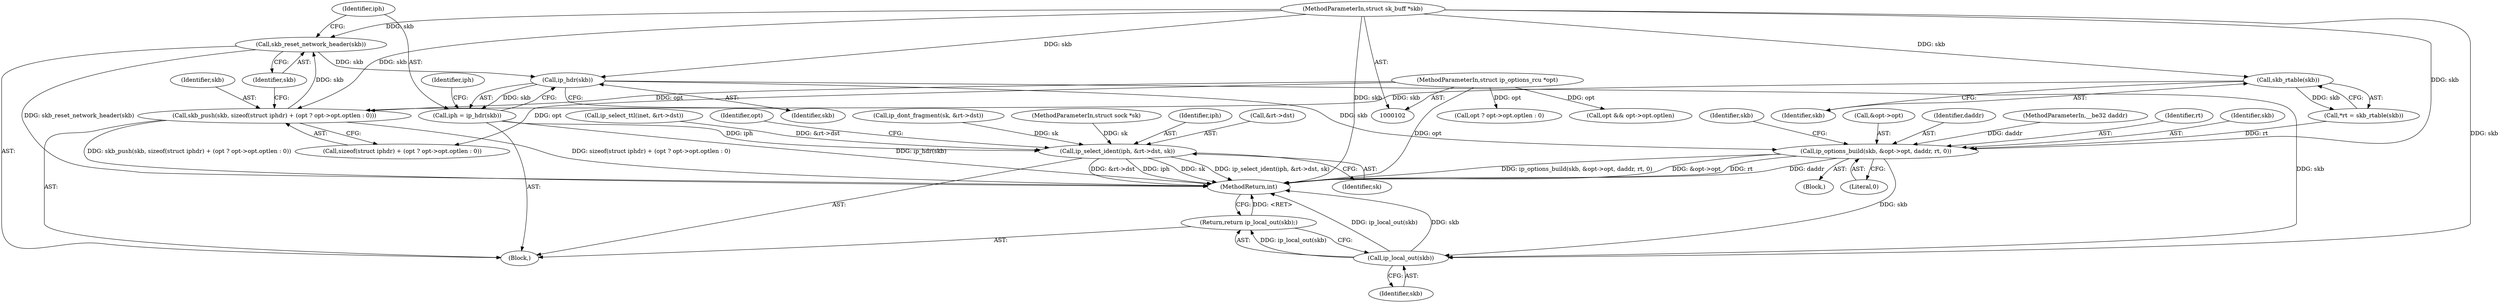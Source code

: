 digraph "0_linux_f6d8bd051c391c1c0458a30b2a7abcd939329259_21@pointer" {
"1000133" [label="(Call,skb_reset_network_header(skb))"];
"1000120" [label="(Call,skb_push(skb, sizeof(struct iphdr) + (opt ? opt->opt.optlen : 0)))"];
"1000117" [label="(Call,skb_rtable(skb))"];
"1000103" [label="(MethodParameterIn,struct sk_buff *skb)"];
"1000107" [label="(MethodParameterIn,struct ip_options_rcu *opt)"];
"1000137" [label="(Call,ip_hdr(skb))"];
"1000135" [label="(Call,iph = ip_hdr(skb))"];
"1000206" [label="(Call,ip_select_ident(iph, &rt->dst, sk))"];
"1000233" [label="(Call,ip_options_build(skb, &opt->opt, daddr, rt, 0))"];
"1000257" [label="(Call,ip_local_out(skb))"];
"1000256" [label="(Return,return ip_local_out(skb);)"];
"1000157" [label="(Call,ip_dont_fragment(sk, &rt->dst))"];
"1000244" [label="(Identifier,skb)"];
"1000259" [label="(MethodReturn,int)"];
"1000141" [label="(Identifier,iph)"];
"1000117" [label="(Call,skb_rtable(skb))"];
"1000138" [label="(Identifier,skb)"];
"1000103" [label="(MethodParameterIn,struct sk_buff *skb)"];
"1000108" [label="(Block,)"];
"1000115" [label="(Call,*rt = skb_rtable(skb))"];
"1000235" [label="(Call,&opt->opt)"];
"1000118" [label="(Identifier,skb)"];
"1000136" [label="(Identifier,iph)"];
"1000135" [label="(Call,iph = ip_hdr(skb))"];
"1000258" [label="(Identifier,skb)"];
"1000206" [label="(Call,ip_select_ident(iph, &rt->dst, sk))"];
"1000233" [label="(Call,ip_options_build(skb, &opt->opt, daddr, rt, 0))"];
"1000257" [label="(Call,ip_local_out(skb))"];
"1000239" [label="(Identifier,daddr)"];
"1000106" [label="(MethodParameterIn,__be32 daddr)"];
"1000240" [label="(Identifier,rt)"];
"1000133" [label="(Call,skb_reset_network_header(skb))"];
"1000107" [label="(MethodParameterIn,struct ip_options_rcu *opt)"];
"1000134" [label="(Identifier,skb)"];
"1000221" [label="(Block,)"];
"1000122" [label="(Call,sizeof(struct iphdr) + (opt ? opt->opt.optlen : 0))"];
"1000104" [label="(MethodParameterIn,struct sock *sk)"];
"1000207" [label="(Identifier,iph)"];
"1000125" [label="(Call,opt ? opt->opt.optlen : 0)"];
"1000241" [label="(Literal,0)"];
"1000214" [label="(Call,opt && opt->opt.optlen)"];
"1000120" [label="(Call,skb_push(skb, sizeof(struct iphdr) + (opt ? opt->opt.optlen : 0)))"];
"1000212" [label="(Identifier,sk)"];
"1000137" [label="(Call,ip_hdr(skb))"];
"1000234" [label="(Identifier,skb)"];
"1000256" [label="(Return,return ip_local_out(skb);)"];
"1000121" [label="(Identifier,skb)"];
"1000208" [label="(Call,&rt->dst)"];
"1000179" [label="(Call,ip_select_ttl(inet, &rt->dst))"];
"1000215" [label="(Identifier,opt)"];
"1000133" -> "1000108"  [label="AST: "];
"1000133" -> "1000134"  [label="CFG: "];
"1000134" -> "1000133"  [label="AST: "];
"1000136" -> "1000133"  [label="CFG: "];
"1000133" -> "1000259"  [label="DDG: skb_reset_network_header(skb)"];
"1000120" -> "1000133"  [label="DDG: skb"];
"1000103" -> "1000133"  [label="DDG: skb"];
"1000133" -> "1000137"  [label="DDG: skb"];
"1000120" -> "1000108"  [label="AST: "];
"1000120" -> "1000122"  [label="CFG: "];
"1000121" -> "1000120"  [label="AST: "];
"1000122" -> "1000120"  [label="AST: "];
"1000134" -> "1000120"  [label="CFG: "];
"1000120" -> "1000259"  [label="DDG: skb_push(skb, sizeof(struct iphdr) + (opt ? opt->opt.optlen : 0))"];
"1000120" -> "1000259"  [label="DDG: sizeof(struct iphdr) + (opt ? opt->opt.optlen : 0)"];
"1000117" -> "1000120"  [label="DDG: skb"];
"1000103" -> "1000120"  [label="DDG: skb"];
"1000107" -> "1000120"  [label="DDG: opt"];
"1000117" -> "1000115"  [label="AST: "];
"1000117" -> "1000118"  [label="CFG: "];
"1000118" -> "1000117"  [label="AST: "];
"1000115" -> "1000117"  [label="CFG: "];
"1000117" -> "1000115"  [label="DDG: skb"];
"1000103" -> "1000117"  [label="DDG: skb"];
"1000103" -> "1000102"  [label="AST: "];
"1000103" -> "1000259"  [label="DDG: skb"];
"1000103" -> "1000137"  [label="DDG: skb"];
"1000103" -> "1000233"  [label="DDG: skb"];
"1000103" -> "1000257"  [label="DDG: skb"];
"1000107" -> "1000102"  [label="AST: "];
"1000107" -> "1000259"  [label="DDG: opt"];
"1000107" -> "1000122"  [label="DDG: opt"];
"1000107" -> "1000125"  [label="DDG: opt"];
"1000107" -> "1000214"  [label="DDG: opt"];
"1000137" -> "1000135"  [label="AST: "];
"1000137" -> "1000138"  [label="CFG: "];
"1000138" -> "1000137"  [label="AST: "];
"1000135" -> "1000137"  [label="CFG: "];
"1000137" -> "1000135"  [label="DDG: skb"];
"1000137" -> "1000233"  [label="DDG: skb"];
"1000137" -> "1000257"  [label="DDG: skb"];
"1000135" -> "1000108"  [label="AST: "];
"1000136" -> "1000135"  [label="AST: "];
"1000141" -> "1000135"  [label="CFG: "];
"1000135" -> "1000259"  [label="DDG: ip_hdr(skb)"];
"1000135" -> "1000206"  [label="DDG: iph"];
"1000206" -> "1000108"  [label="AST: "];
"1000206" -> "1000212"  [label="CFG: "];
"1000207" -> "1000206"  [label="AST: "];
"1000208" -> "1000206"  [label="AST: "];
"1000212" -> "1000206"  [label="AST: "];
"1000215" -> "1000206"  [label="CFG: "];
"1000206" -> "1000259"  [label="DDG: sk"];
"1000206" -> "1000259"  [label="DDG: ip_select_ident(iph, &rt->dst, sk)"];
"1000206" -> "1000259"  [label="DDG: &rt->dst"];
"1000206" -> "1000259"  [label="DDG: iph"];
"1000179" -> "1000206"  [label="DDG: &rt->dst"];
"1000157" -> "1000206"  [label="DDG: sk"];
"1000104" -> "1000206"  [label="DDG: sk"];
"1000233" -> "1000221"  [label="AST: "];
"1000233" -> "1000241"  [label="CFG: "];
"1000234" -> "1000233"  [label="AST: "];
"1000235" -> "1000233"  [label="AST: "];
"1000239" -> "1000233"  [label="AST: "];
"1000240" -> "1000233"  [label="AST: "];
"1000241" -> "1000233"  [label="AST: "];
"1000244" -> "1000233"  [label="CFG: "];
"1000233" -> "1000259"  [label="DDG: daddr"];
"1000233" -> "1000259"  [label="DDG: ip_options_build(skb, &opt->opt, daddr, rt, 0)"];
"1000233" -> "1000259"  [label="DDG: &opt->opt"];
"1000233" -> "1000259"  [label="DDG: rt"];
"1000106" -> "1000233"  [label="DDG: daddr"];
"1000115" -> "1000233"  [label="DDG: rt"];
"1000233" -> "1000257"  [label="DDG: skb"];
"1000257" -> "1000256"  [label="AST: "];
"1000257" -> "1000258"  [label="CFG: "];
"1000258" -> "1000257"  [label="AST: "];
"1000256" -> "1000257"  [label="CFG: "];
"1000257" -> "1000259"  [label="DDG: skb"];
"1000257" -> "1000259"  [label="DDG: ip_local_out(skb)"];
"1000257" -> "1000256"  [label="DDG: ip_local_out(skb)"];
"1000256" -> "1000108"  [label="AST: "];
"1000259" -> "1000256"  [label="CFG: "];
"1000256" -> "1000259"  [label="DDG: <RET>"];
}
